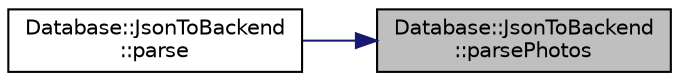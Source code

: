 digraph "Database::JsonToBackend::parsePhotos"
{
 // LATEX_PDF_SIZE
  edge [fontname="Helvetica",fontsize="10",labelfontname="Helvetica",labelfontsize="10"];
  node [fontname="Helvetica",fontsize="10",shape=record];
  rankdir="RL";
  Node1 [label="Database::JsonToBackend\l::parsePhotos",height=0.2,width=0.4,color="black", fillcolor="grey75", style="filled", fontcolor="black",tooltip=" "];
  Node1 -> Node2 [dir="back",color="midnightblue",fontsize="10",style="solid",fontname="Helvetica"];
  Node2 [label="Database::JsonToBackend\l::parse",height=0.2,width=0.4,color="black", fillcolor="white", style="filled",URL="$class_database_1_1_json_to_backend.html#a6ff202b07bc45445741ef46b39ba6622",tooltip=" "];
}
